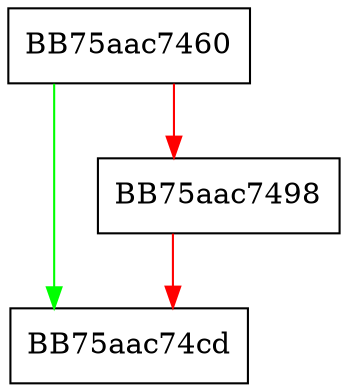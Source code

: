 digraph Init {
  node [shape="box"];
  graph [splines=ortho];
  BB75aac7460 -> BB75aac74cd [color="green"];
  BB75aac7460 -> BB75aac7498 [color="red"];
  BB75aac7498 -> BB75aac74cd [color="red"];
}